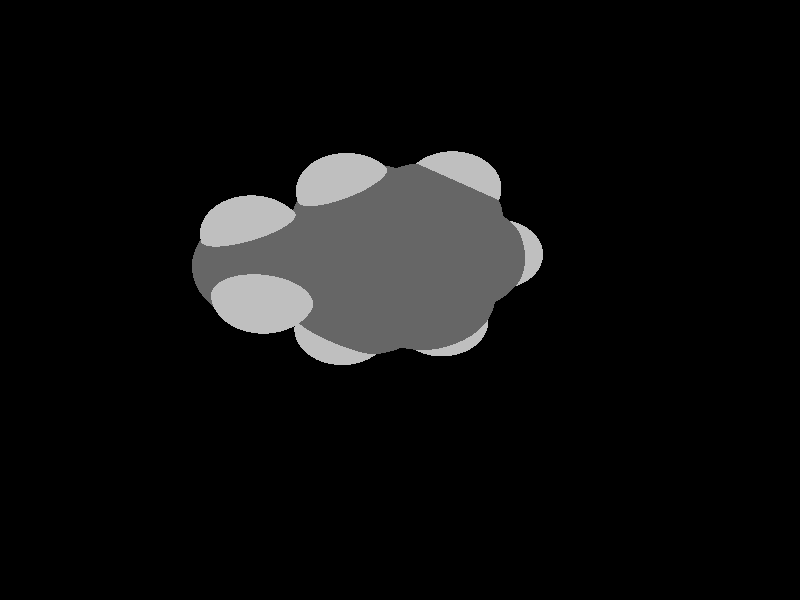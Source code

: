 global_settings {
	ambient_light rgb <0.200000002980232, 0.200000002980232, 0.200000002980232>
	max_trace_level 15
}

background { color rgb <0,0,0> }

camera {
	perspective
	location <-9.76916206359338, 9.57782270180709, -21.5367854817941>
	angle 40
	up <-0.898428209941215, -0.0889459309258341, 0.430017875155861>
	right <-0.06549942836041, -0.94117146576542, -0.331520884581093> * 1
	direction <0.434207987566194, -0.326013639899787, 0.839749087604749> }

light_source {
	<-53.834059818036, -23.6079608921166, -38.7985545838221>
	color rgb <1, 1, 1>
	fade_distance 96.5194246544064
	fade_power 0
	spotlight
	area_light <20, 0, 0>, <0, 0, 20>, 20, 20
	circular
	orient
	point_at <53.834059818036, 23.6079608921166, 38.7985545838221>
}

light_source {
	<-17.3443571750624, 25.4651161777936, 47.5890839224328>
	color rgb <0.300000011920929, 0.300000011920929, 0.300000011920929> shadowless
	fade_distance 96.5194246544064
	fade_power 0
	parallel
	point_at <17.3443571750624, -25.4651161777936, -47.5890839224328>
}

#default {
	finish {ambient 0.5 diffuse 1 specular 0.2 roughness .01 metallic 1}
}

union {
cylinder {
	<0.0394973366042327, 2.71340101858791, -0.00326565127316729>, 	<-0.558924077833237, 2.35451731913507, 0.0521820596690498>, 0.075
	pigment { rgbt <0.400000005960464, 0.400000005960464, 0.400000005960464, 0> }
}
cylinder {
	<-0.075358815121151, 2.90657857228914, 0.00748130908051873>, 	<-0.673780229558621, 2.5476948728363, 0.0629290200227358>, 0.075
	pigment { rgbt <0.400000005960464, 0.400000005960464, 0.400000005960464, 0> }
}
cylinder {
	<-0.558924077833237, 2.35451731913507, 0.0521820596690498>, 	<-1.15734549227071, 1.99563361968223, 0.107629770611267>, 0.075
	pigment { rgbt <0.400000005960464, 0.400000005960464, 0.400000005960464, 0> }
}
cylinder {
	<-0.673780229558621, 2.5476948728363, 0.0629290200227358>, 	<-1.27220164399609, 2.18881117338346, 0.118376730964953>, 0.075
	pigment { rgbt <0.400000005960464, 0.400000005960464, 0.400000005960464, 0> }
}
cylinder {
	<-0.0179307392584591, 2.80998979543853, 0.00210782890367571>, 	<0.585612461761592, 2.45909825910038, -0.054087439313197>, 0.075
	pigment { rgbt <0.400000005960464, 0.400000005960464, 0.400000005960464, 0> }
}
cylinder {
	<0.585612461761592, 2.45909825910038, -0.054087439313197>, 	<1.18915566278164, 2.10820672276223, -0.11028270753007>, 0.075
	pigment { rgbt <0.400000005960464, 0.400000005960464, 0.400000005960464, 0> }
}
cylinder {
	<-0.0179307392584591, 2.80998979543853, 0.00210782890367571>, 	<-0.0159775583077065, 3.5598891308653, 0.00225128941800731>, 0.075
	pigment { rgbt <0.400000005960464, 0.400000005960464, 0.400000005960464, 0> }
}
cylinder {
	<-0.0159775583077065, 3.5598891308653, 0.00225128941800731>, 	<-0.0140243773569539, 4.30978846629207, 0.00239474993233891>, 0.075
	pigment { rgbt <0.400000005960464, 0.400000005960464, 0.400000005960464, 0> }
}
cylinder {
	<-1.2147735681334, 2.09222239653285, 0.11300325078811>, 	<-1.20935748483682, 1.39416906915379, 0.1122217074144>, 0.075
	pigment { rgbt <0.400000005960464, 0.400000005960464, 0.400000005960464, 0> }
}
cylinder {
	<-1.20935748483682, 1.39416906915379, 0.1122217074144>, 	<-1.20394140154023, 0.696115741774735, 0.11144016404069>, 0.075
	pigment { rgbt <0.400000005960464, 0.400000005960464, 0.400000005960464, 0> }
}
cylinder {
	<-1.14852428171478, 0.793886410358902, 0.106332405740213>, 	<-0.545516009439229, 0.449163660193251, 0.0501840794957605>, 0.075
	pigment { rgbt <0.400000005960464, 0.400000005960464, 0.400000005960464, 0> }
}
cylinder {
	<-1.25935852136569, 0.598345073190568, 0.116547922341166>, 	<-0.656350249090142, 0.253622323024917, 0.0603995960967137>, 0.075
	pigment { rgbt <0.400000005960464, 0.400000005960464, 0.400000005960464, 0> }
}
cylinder {
	<-0.545516009439229, 0.449163660193251, 0.0501840794957605>, 	<0.0574922628363196, 0.1044409100276, -0.00596424674869214>, 0.075
	pigment { rgbt <0.400000005960464, 0.400000005960464, 0.400000005960464, 0> }
}
cylinder {
	<-0.656350249090142, 0.253622323024917, 0.0603995960967137>, 	<-0.0533419768145927, -0.0911004271407335, 0.00425126985226109>, 0.075
	pigment { rgbt <0.400000005960464, 0.400000005960464, 0.400000005960464, 0> }
}
cylinder {
	<0.00207514301086346, 0.00667024144343317, -0.000856488448215536>, 	<0.60030383661583, 0.35955591371992, -0.0562826571547889>, 0.075
	pigment { rgbt <0.400000005960464, 0.400000005960464, 0.400000005960464, 0> }
}
cylinder {
	<0.60030383661583, 0.35955591371992, -0.0562826571547889>, 	<1.1985325302208, 0.712441585996407, -0.111708825861362>, 0.075
	pigment { rgbt <0.400000005960464, 0.400000005960464, 0.400000005960464, 0> }
}
cylinder {
	<1.08651727351036, 0.711678427514163, -0.10130450689153>, 	<1.08182883979078, 1.40956099589708, -0.100591447725884>, 0.075
	pigment { rgbt <0.400000005960464, 0.400000005960464, 0.400000005960464, 0> }
}
cylinder {
	<1.31054778693123, 0.713204744478652, -0.122113144831194>, 	<1.30585935321166, 1.41108731286156, -0.121400085665548>, 0.075
	pigment { rgbt <0.400000005960464, 0.400000005960464, 0.400000005960464, 0> }
}
cylinder {
	<1.08182883979078, 1.40956099589708, -0.100591447725884>, 	<1.07714040607121, 2.10744356427999, -0.0998783885602377>, 0.075
	pigment { rgbt <0.400000005960464, 0.400000005960464, 0.400000005960464, 0> }
}
cylinder {
	<1.30585935321166, 1.41108731286156, -0.121400085665548>, 	<1.30117091949208, 2.10896988124448, -0.120687026499902>, 0.075
	pigment { rgbt <0.400000005960464, 0.400000005960464, 0.400000005960464, 0> }
}
cylinder {
	<-1.2147735681334, 2.09222239653285, 0.11300325078811>, 	<-1.79568627432447, 2.41180966196337, 0.167095196905563>, 0.075
	pigment { rgbt <0.400000005960464, 0.400000005960464, 0.400000005960464, 0> }
}
cylinder {
	<-1.79568627432447, 2.41180966196337, 0.167095196905563>, 	<-2.1643967491818, 2.6146545492234, 0.201427837466472>, 0.075
	pigment { rgbt <0.75, 0.75, 0.75, 0> }
}
cylinder {
	<-1.20394140154023, 0.696115741774735, 0.11144016404069>, 	<-1.7751133098424, 0.35991756822299, 0.164362889249315>, 0.075
	pigment { rgbt <0.400000005960464, 0.400000005960464, 0.400000005960464, 0> }
}
cylinder {
	<-1.7751133098424, 0.35991756822299, 0.164362889249315>, 	<-2.1375340662912, 0.146592657448721, 0.19794348700745>, 0.075
	pigment { rgbt <0.75, 0.75, 0.75, 0> }
}
cylinder {
	<0.00207514301086346, 0.00667024144343317, -0.000856488448215536>, 	<0.0065316036543694, -0.658121350444187, -0.00153236187178811>, 0.075
	pigment { rgbt <0.400000005960464, 0.400000005960464, 0.400000005960464, 0> }
}
cylinder {
	<0.0065316036543694, -0.658121350444187, -0.00153236187178811>, 	<0.00935914019758084, -1.07991852763258, -0.00196119025301071>, 0.075
	pigment { rgbt <0.75, 0.75, 0.75, 0> }
}
cylinder {
	<1.1985325302208, 0.712441585996407, -0.111708825861362>, 	<1.77432559365066, 0.384393459383638, -0.165318730843472>, 0.075
	pigment { rgbt <0.400000005960464, 0.400000005960464, 0.400000005960464, 0> }
}
cylinder {
	<1.77432559365066, 0.384393459383638, -0.165318730843472>, 	<2.13966901964178, 0.176245369247296, -0.199334469478032>, 0.075
	pigment { rgbt <0.75, 0.75, 0.75, 0> }
}
cylinder {
	<1.18915566278164, 2.10820672276223, -0.11028270753007>, 	<1.76447688998573, 2.43805727468889, -0.163584489338665>, 0.075
	pigment { rgbt <0.400000005960464, 0.400000005960464, 0.400000005960464, 0> }
}
cylinder {
	<1.76447688998573, 2.43805727468889, -0.163584489338665>, 	<2.12966581230941, 2.64743207591317, -0.197418144931747>, 0.075
	pigment { rgbt <0.75, 0.75, 0.75, 0> }
}
cylinder {
	<-0.0140243773569539, 4.30978846629207, 0.00239474993233891>, 	<-0.632995559334877, 4.55700161196739, 0.0597669823216645>, 0.075
	pigment { rgbt <0.400000005960464, 0.400000005960464, 0.400000005960464, 0> }
}
cylinder {
	<-0.632995559334877, 4.55700161196739, 0.0597669823216645>, 	<-1.02713116775762, 4.71441686233411, 0.096299280395833>, 0.075
	pigment { rgbt <0.75, 0.75, 0.75, 0> }
}
cylinder {
	<-0.0140243773569539, 4.30978846629207, 0.00239474993233891>, 	<0.246387019398652, 4.53957501372324, -0.56924202030646>, 0.075
	pigment { rgbt <0.400000005960464, 0.400000005960464, 0.400000005960464, 0> }
}
cylinder {
	<0.246387019398652, 4.53957501372324, -0.56924202030646>, 	<0.412190871912481, 4.68588003452729, -0.933202967964619>, 0.075
	pigment { rgbt <0.75, 0.75, 0.75, 0> }
}
cylinder {
	<-0.0140243773569539, 4.30978846629207, 0.00239474993233891>, 	<0.346872855759858, 4.53909777020471, 0.516743386465229>, 0.075
	pigment { rgbt <0.400000005960464, 0.400000005960464, 0.400000005960464, 0> }
}
cylinder {
	<0.346872855759858, 4.53909777020471, 0.516743386465229>, 	<0.576655940485064, 4.68509888734872, 0.844228901679688>, 0.075
	pigment { rgbt <0.75, 0.75, 0.75, 0> }
}
sphere {
	<-0.0179307392584591, 2.80998979543853, 0.00210782890367571>, 0.4104
	pigment { rgbt <0.400000005960464, 0.400000005960464, 0.400000005960464,0> }
}
sphere {
	<-1.2147735681334, 2.09222239653285, 0.11300325078811>, 0.4104
	pigment { rgbt <0.400000005960464, 0.400000005960464, 0.400000005960464,0> }
}
sphere {
	<-1.20394140154023, 0.696115741774735, 0.11144016404069>, 0.4104
	pigment { rgbt <0.400000005960464, 0.400000005960464, 0.400000005960464,0> }
}
sphere {
	<0.00207514301086346, 0.00667024144343317, -0.000856488448215536>, 0.4104
	pigment { rgbt <0.400000005960464, 0.400000005960464, 0.400000005960464,0> }
}
sphere {
	<1.1985325302208, 0.712441585996407, -0.111708825861362>, 0.4104
	pigment { rgbt <0.400000005960464, 0.400000005960464, 0.400000005960464,0> }
}
sphere {
	<1.18915566278164, 2.10820672276223, -0.11028270753007>, 0.4104
	pigment { rgbt <0.400000005960464, 0.400000005960464, 0.400000005960464,0> }
}
sphere {
	<-0.0140243773569539, 4.30978846629207, 0.00239474993233891>, 0.4104
	pigment { rgbt <0.400000005960464, 0.400000005960464, 0.400000005960464,0> }
}
sphere {
	<-2.1643967491818, 2.6146545492234, 0.201427837466472>, 0.1674
	pigment { rgbt <0.75, 0.75, 0.75,0> }
}
sphere {
	<-2.1375340662912, 0.146592657448721, 0.19794348700745>, 0.1674
	pigment { rgbt <0.75, 0.75, 0.75,0> }
}
sphere {
	<0.00935914019758084, -1.07991852763258, -0.00196119025301071>, 0.1674
	pigment { rgbt <0.75, 0.75, 0.75,0> }
}
sphere {
	<2.13966901964178, 0.176245369247296, -0.199334469478032>, 0.1674
	pigment { rgbt <0.75, 0.75, 0.75,0> }
}
sphere {
	<2.12966581230941, 2.64743207591317, -0.197418144931747>, 0.1674
	pigment { rgbt <0.75, 0.75, 0.75,0> }
}
sphere {
	<-1.02713116775762, 4.71441686233411, 0.096299280395833>, 0.1674
	pigment { rgbt <0.75, 0.75, 0.75,0> }
}
sphere {
	<0.412190871912481, 4.68588003452729, -0.933202967964619>, 0.1674
	pigment { rgbt <0.75, 0.75, 0.75,0> }
}
sphere {
	<0.576655940485064, 4.68509888734872, 0.844228901679688>, 0.1674
	pigment { rgbt <0.75, 0.75, 0.75,0> }
}
}
merge {
}
union {
}
merge {
sphere {
	<-0.0179307392584591, 2.80998979543853, 0.00210782890367571>, 1.69983
	pigment { rgbt <0, 0, 0,0> }
}
sphere {
	<-1.2147735681334, 2.09222239653285, 0.11300325078811>, 1.69983
	pigment { rgbt <0, 0, 0,0> }
}
sphere {
	<-1.20394140154023, 0.696115741774735, 0.11144016404069>, 1.69983
	pigment { rgbt <0, 0, 0,0> }
}
sphere {
	<0.00207514301086346, 0.00667024144343317, -0.000856488448215536>, 1.69983
	pigment { rgbt <0, 0, 0,0> }
}
sphere {
	<1.1985325302208, 0.712441585996407, -0.111708825861362>, 1.69983
	pigment { rgbt <0, 0, 0,0> }
}
sphere {
	<1.18915566278164, 2.10820672276223, -0.11028270753007>, 1.69983
	pigment { rgbt <0, 0, 0,0> }
}
sphere {
	<-0.0140243773569539, 4.30978846629207, 0.00239474993233891>, 1.69983
	pigment { rgbt <0, 0, 0,0> }
}
sphere {
	<-2.1643967491818, 2.6146545492234, 0.201427837466472>, 1.09989
	pigment { rgbt <0, 0, 0,0> }
}
sphere {
	<-2.1375340662912, 0.146592657448721, 0.19794348700745>, 1.09989
	pigment { rgbt <0, 0, 0,0> }
}
sphere {
	<0.00935914019758084, -1.07991852763258, -0.00196119025301071>, 1.09989
	pigment { rgbt <0, 0, 0,0> }
}
sphere {
	<2.13966901964178, 0.176245369247296, -0.199334469478032>, 1.09989
	pigment { rgbt <0, 0, 0,0> }
}
sphere {
	<2.12966581230941, 2.64743207591317, -0.197418144931747>, 1.09989
	pigment { rgbt <0, 0, 0,0> }
}
sphere {
	<-1.02713116775762, 4.71441686233411, 0.096299280395833>, 1.09989
	pigment { rgbt <0, 0, 0,0> }
}
sphere {
	<0.412190871912481, 4.68588003452729, -0.933202967964619>, 1.09989
	pigment { rgbt <0, 0, 0,0> }
}
sphere {
	<0.576655940485064, 4.68509888734872, 0.844228901679688>, 1.09989
	pigment { rgbt <0, 0, 0,0> }
}
sphere {
	<-0.0179307392584591, 2.80998979543853, 0.00210782890367571>, 1.7
	pigment { rgbt <0.400000005960464, 0.400000005960464, 0.400000005960464,0.350000023841858> }
}
sphere {
	<-1.2147735681334, 2.09222239653285, 0.11300325078811>, 1.7
	pigment { rgbt <0.400000005960464, 0.400000005960464, 0.400000005960464,0.350000023841858> }
}
sphere {
	<-1.20394140154023, 0.696115741774735, 0.11144016404069>, 1.7
	pigment { rgbt <0.400000005960464, 0.400000005960464, 0.400000005960464,0.350000023841858> }
}
sphere {
	<0.00207514301086346, 0.00667024144343317, -0.000856488448215536>, 1.7
	pigment { rgbt <0.400000005960464, 0.400000005960464, 0.400000005960464,0.350000023841858> }
}
sphere {
	<1.1985325302208, 0.712441585996407, -0.111708825861362>, 1.7
	pigment { rgbt <0.400000005960464, 0.400000005960464, 0.400000005960464,0.350000023841858> }
}
sphere {
	<1.18915566278164, 2.10820672276223, -0.11028270753007>, 1.7
	pigment { rgbt <0.400000005960464, 0.400000005960464, 0.400000005960464,0.350000023841858> }
}
sphere {
	<-0.0140243773569539, 4.30978846629207, 0.00239474993233891>, 1.7
	pigment { rgbt <0.400000005960464, 0.400000005960464, 0.400000005960464,0.350000023841858> }
}
sphere {
	<-2.1643967491818, 2.6146545492234, 0.201427837466472>, 1.1
	pigment { rgbt <0.75, 0.75, 0.75,0.350000023841858> }
}
sphere {
	<-2.1375340662912, 0.146592657448721, 0.19794348700745>, 1.1
	pigment { rgbt <0.75, 0.75, 0.75,0.350000023841858> }
}
sphere {
	<0.00935914019758084, -1.07991852763258, -0.00196119025301071>, 1.1
	pigment { rgbt <0.75, 0.75, 0.75,0.350000023841858> }
}
sphere {
	<2.13966901964178, 0.176245369247296, -0.199334469478032>, 1.1
	pigment { rgbt <0.75, 0.75, 0.75,0.350000023841858> }
}
sphere {
	<2.12966581230941, 2.64743207591317, -0.197418144931747>, 1.1
	pigment { rgbt <0.75, 0.75, 0.75,0.350000023841858> }
}
sphere {
	<-1.02713116775762, 4.71441686233411, 0.096299280395833>, 1.1
	pigment { rgbt <0.75, 0.75, 0.75,0.350000023841858> }
}
sphere {
	<0.412190871912481, 4.68588003452729, -0.933202967964619>, 1.1
	pigment { rgbt <0.75, 0.75, 0.75,0.350000023841858> }
}
sphere {
	<0.576655940485064, 4.68509888734872, 0.844228901679688>, 1.1
	pigment { rgbt <0.75, 0.75, 0.75,0.350000023841858> }
}
}
